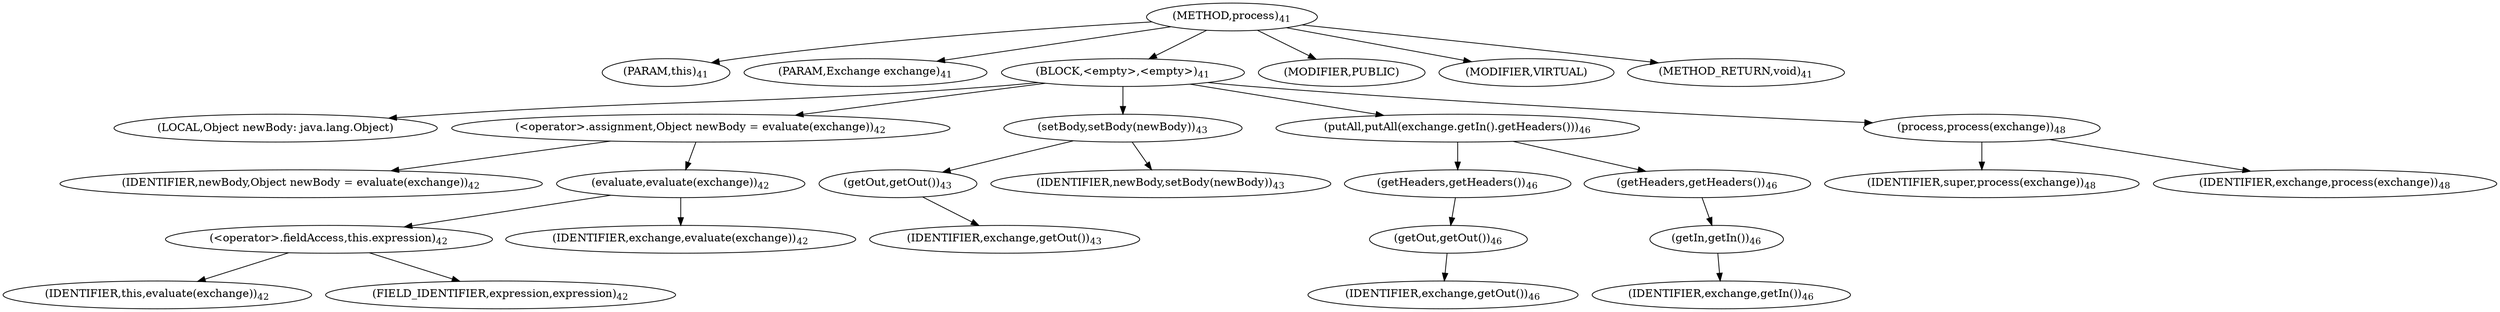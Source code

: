 digraph "process" {  
"40" [label = <(METHOD,process)<SUB>41</SUB>> ]
"41" [label = <(PARAM,this)<SUB>41</SUB>> ]
"42" [label = <(PARAM,Exchange exchange)<SUB>41</SUB>> ]
"43" [label = <(BLOCK,&lt;empty&gt;,&lt;empty&gt;)<SUB>41</SUB>> ]
"44" [label = <(LOCAL,Object newBody: java.lang.Object)> ]
"45" [label = <(&lt;operator&gt;.assignment,Object newBody = evaluate(exchange))<SUB>42</SUB>> ]
"46" [label = <(IDENTIFIER,newBody,Object newBody = evaluate(exchange))<SUB>42</SUB>> ]
"47" [label = <(evaluate,evaluate(exchange))<SUB>42</SUB>> ]
"48" [label = <(&lt;operator&gt;.fieldAccess,this.expression)<SUB>42</SUB>> ]
"49" [label = <(IDENTIFIER,this,evaluate(exchange))<SUB>42</SUB>> ]
"50" [label = <(FIELD_IDENTIFIER,expression,expression)<SUB>42</SUB>> ]
"51" [label = <(IDENTIFIER,exchange,evaluate(exchange))<SUB>42</SUB>> ]
"52" [label = <(setBody,setBody(newBody))<SUB>43</SUB>> ]
"53" [label = <(getOut,getOut())<SUB>43</SUB>> ]
"54" [label = <(IDENTIFIER,exchange,getOut())<SUB>43</SUB>> ]
"55" [label = <(IDENTIFIER,newBody,setBody(newBody))<SUB>43</SUB>> ]
"56" [label = <(putAll,putAll(exchange.getIn().getHeaders()))<SUB>46</SUB>> ]
"57" [label = <(getHeaders,getHeaders())<SUB>46</SUB>> ]
"58" [label = <(getOut,getOut())<SUB>46</SUB>> ]
"59" [label = <(IDENTIFIER,exchange,getOut())<SUB>46</SUB>> ]
"60" [label = <(getHeaders,getHeaders())<SUB>46</SUB>> ]
"61" [label = <(getIn,getIn())<SUB>46</SUB>> ]
"62" [label = <(IDENTIFIER,exchange,getIn())<SUB>46</SUB>> ]
"63" [label = <(process,process(exchange))<SUB>48</SUB>> ]
"64" [label = <(IDENTIFIER,super,process(exchange))<SUB>48</SUB>> ]
"65" [label = <(IDENTIFIER,exchange,process(exchange))<SUB>48</SUB>> ]
"66" [label = <(MODIFIER,PUBLIC)> ]
"67" [label = <(MODIFIER,VIRTUAL)> ]
"68" [label = <(METHOD_RETURN,void)<SUB>41</SUB>> ]
  "40" -> "41" 
  "40" -> "42" 
  "40" -> "43" 
  "40" -> "66" 
  "40" -> "67" 
  "40" -> "68" 
  "43" -> "44" 
  "43" -> "45" 
  "43" -> "52" 
  "43" -> "56" 
  "43" -> "63" 
  "45" -> "46" 
  "45" -> "47" 
  "47" -> "48" 
  "47" -> "51" 
  "48" -> "49" 
  "48" -> "50" 
  "52" -> "53" 
  "52" -> "55" 
  "53" -> "54" 
  "56" -> "57" 
  "56" -> "60" 
  "57" -> "58" 
  "58" -> "59" 
  "60" -> "61" 
  "61" -> "62" 
  "63" -> "64" 
  "63" -> "65" 
}
